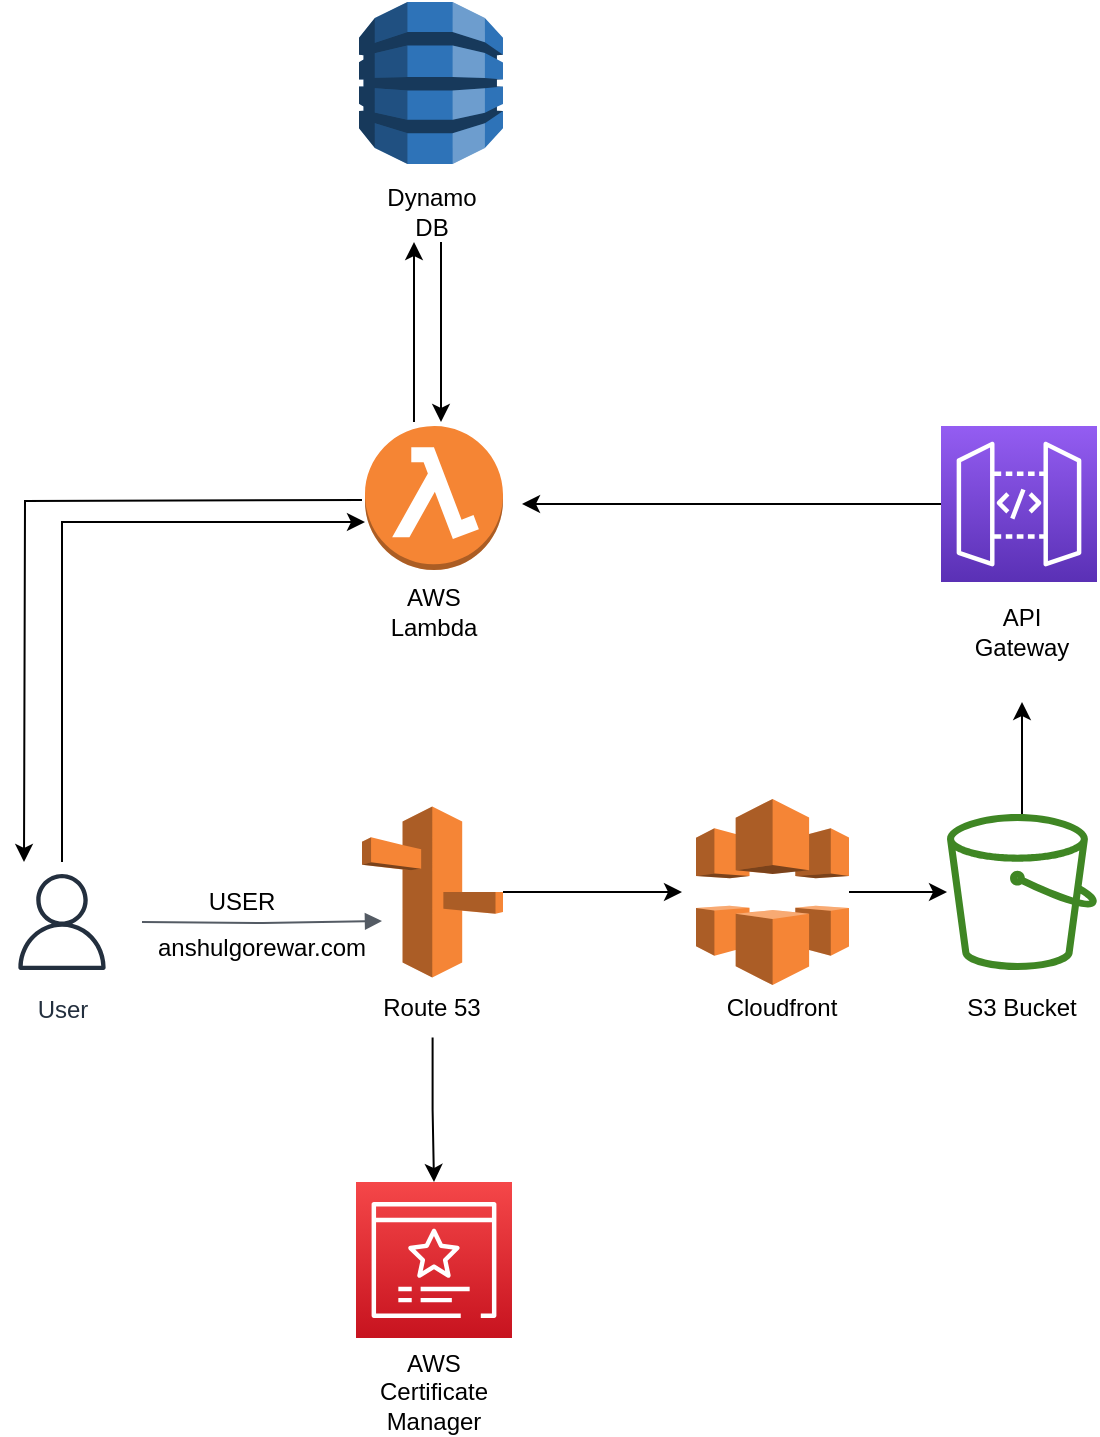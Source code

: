 <mxfile version="21.5.0" type="device">
  <diagram name="Page-1" id="4Rj-1Lc_wGj_2iHSTkpQ">
    <mxGraphModel dx="834" dy="1853" grid="1" gridSize="10" guides="1" tooltips="1" connect="1" arrows="1" fold="1" page="1" pageScale="1" pageWidth="850" pageHeight="1100" math="0" shadow="0">
      <root>
        <mxCell id="0" />
        <mxCell id="1" parent="0" />
        <mxCell id="449a1LVatcPoVBru0w-b-43" style="edgeStyle=orthogonalEdgeStyle;rounded=0;orthogonalLoop=1;jettySize=auto;html=1;" edge="1" parent="1" source="449a1LVatcPoVBru0w-b-1" target="449a1LVatcPoVBru0w-b-20">
          <mxGeometry relative="1" as="geometry">
            <mxPoint x="70" y="250" as="sourcePoint" />
            <Array as="points">
              <mxPoint x="70" y="90" />
            </Array>
          </mxGeometry>
        </mxCell>
        <mxCell id="449a1LVatcPoVBru0w-b-1" value="User" style="sketch=0;outlineConnect=0;fontColor=#232F3E;gradientColor=none;strokeColor=#232F3E;fillColor=#ffffff;dashed=0;verticalLabelPosition=bottom;verticalAlign=top;align=center;html=1;fontSize=12;fontStyle=0;aspect=fixed;shape=mxgraph.aws4.resourceIcon;resIcon=mxgraph.aws4.user;" vertex="1" parent="1">
          <mxGeometry x="40" y="260" width="60" height="60" as="geometry" />
        </mxCell>
        <mxCell id="449a1LVatcPoVBru0w-b-3" value="" style="edgeStyle=orthogonalEdgeStyle;html=1;endArrow=block;elbow=vertical;startArrow=none;endFill=1;strokeColor=#545B64;rounded=0;" edge="1" parent="1">
          <mxGeometry width="100" relative="1" as="geometry">
            <mxPoint x="110" y="290" as="sourcePoint" />
            <mxPoint x="230" y="289.5" as="targetPoint" />
          </mxGeometry>
        </mxCell>
        <mxCell id="449a1LVatcPoVBru0w-b-4" value="USER" style="text;strokeColor=none;align=center;fillColor=none;html=1;verticalAlign=middle;whiteSpace=wrap;rounded=0;" vertex="1" parent="1">
          <mxGeometry x="140" y="270" width="40" height="20" as="geometry" />
        </mxCell>
        <mxCell id="449a1LVatcPoVBru0w-b-5" value="anshulgorewar.com" style="text;strokeColor=none;align=center;fillColor=none;html=1;verticalAlign=middle;whiteSpace=wrap;rounded=0;" vertex="1" parent="1">
          <mxGeometry x="140" y="287.75" width="60" height="30" as="geometry" />
        </mxCell>
        <mxCell id="449a1LVatcPoVBru0w-b-11" style="edgeStyle=orthogonalEdgeStyle;rounded=0;orthogonalLoop=1;jettySize=auto;html=1;" edge="1" parent="1" source="449a1LVatcPoVBru0w-b-6">
          <mxGeometry relative="1" as="geometry">
            <mxPoint x="380" y="275" as="targetPoint" />
          </mxGeometry>
        </mxCell>
        <mxCell id="449a1LVatcPoVBru0w-b-6" value="" style="outlineConnect=0;dashed=0;verticalLabelPosition=bottom;verticalAlign=top;align=center;html=1;shape=mxgraph.aws3.route_53;fillColor=#F58536;gradientColor=none;" vertex="1" parent="1">
          <mxGeometry x="220" y="232.25" width="70.5" height="85.5" as="geometry" />
        </mxCell>
        <mxCell id="449a1LVatcPoVBru0w-b-32" style="edgeStyle=orthogonalEdgeStyle;rounded=0;orthogonalLoop=1;jettySize=auto;html=1;" edge="1" parent="1" source="449a1LVatcPoVBru0w-b-7" target="449a1LVatcPoVBru0w-b-33">
          <mxGeometry relative="1" as="geometry">
            <mxPoint x="255.25" y="430" as="targetPoint" />
          </mxGeometry>
        </mxCell>
        <mxCell id="449a1LVatcPoVBru0w-b-7" value="Route 53" style="text;strokeColor=none;align=center;fillColor=none;html=1;verticalAlign=middle;whiteSpace=wrap;rounded=0;" vertex="1" parent="1">
          <mxGeometry x="225.25" y="317.75" width="60" height="30" as="geometry" />
        </mxCell>
        <mxCell id="449a1LVatcPoVBru0w-b-23" style="edgeStyle=orthogonalEdgeStyle;rounded=0;orthogonalLoop=1;jettySize=auto;html=1;" edge="1" parent="1" source="449a1LVatcPoVBru0w-b-8">
          <mxGeometry relative="1" as="geometry">
            <mxPoint x="300" y="81" as="targetPoint" />
          </mxGeometry>
        </mxCell>
        <mxCell id="449a1LVatcPoVBru0w-b-8" value="" style="sketch=0;points=[[0,0,0],[0.25,0,0],[0.5,0,0],[0.75,0,0],[1,0,0],[0,1,0],[0.25,1,0],[0.5,1,0],[0.75,1,0],[1,1,0],[0,0.25,0],[0,0.5,0],[0,0.75,0],[1,0.25,0],[1,0.5,0],[1,0.75,0]];outlineConnect=0;fontColor=#232F3E;gradientColor=#945DF2;gradientDirection=north;fillColor=#5A30B5;strokeColor=#ffffff;dashed=0;verticalLabelPosition=bottom;verticalAlign=top;align=center;html=1;fontSize=12;fontStyle=0;aspect=fixed;shape=mxgraph.aws4.resourceIcon;resIcon=mxgraph.aws4.api_gateway;" vertex="1" parent="1">
          <mxGeometry x="509.5" y="42" width="78" height="78" as="geometry" />
        </mxCell>
        <mxCell id="449a1LVatcPoVBru0w-b-16" style="edgeStyle=orthogonalEdgeStyle;rounded=0;orthogonalLoop=1;jettySize=auto;html=1;" edge="1" parent="1" source="449a1LVatcPoVBru0w-b-9" target="449a1LVatcPoVBru0w-b-17">
          <mxGeometry relative="1" as="geometry">
            <mxPoint x="550" y="275" as="targetPoint" />
          </mxGeometry>
        </mxCell>
        <mxCell id="449a1LVatcPoVBru0w-b-9" value="" style="outlineConnect=0;dashed=0;verticalLabelPosition=bottom;verticalAlign=top;align=center;html=1;shape=mxgraph.aws3.cloudfront;fillColor=#F58536;gradientColor=none;" vertex="1" parent="1">
          <mxGeometry x="387" y="228.5" width="76.5" height="93" as="geometry" />
        </mxCell>
        <mxCell id="449a1LVatcPoVBru0w-b-10" value="Cloudfront" style="text;strokeColor=none;align=center;fillColor=none;html=1;verticalAlign=middle;whiteSpace=wrap;rounded=0;" vertex="1" parent="1">
          <mxGeometry x="400" y="317.75" width="60" height="30" as="geometry" />
        </mxCell>
        <mxCell id="449a1LVatcPoVBru0w-b-13" value="API Gateway" style="text;strokeColor=none;align=center;fillColor=none;html=1;verticalAlign=middle;whiteSpace=wrap;rounded=0;" vertex="1" parent="1">
          <mxGeometry x="520" y="130" width="60" height="30" as="geometry" />
        </mxCell>
        <mxCell id="449a1LVatcPoVBru0w-b-19" style="edgeStyle=orthogonalEdgeStyle;rounded=0;orthogonalLoop=1;jettySize=auto;html=1;" edge="1" parent="1" source="449a1LVatcPoVBru0w-b-17">
          <mxGeometry relative="1" as="geometry">
            <mxPoint x="550" y="180" as="targetPoint" />
          </mxGeometry>
        </mxCell>
        <mxCell id="449a1LVatcPoVBru0w-b-17" value="" style="sketch=0;outlineConnect=0;fontColor=#232F3E;gradientColor=none;fillColor=#3F8624;strokeColor=none;dashed=0;verticalLabelPosition=bottom;verticalAlign=top;align=center;html=1;fontSize=12;fontStyle=0;aspect=fixed;pointerEvents=1;shape=mxgraph.aws4.bucket;" vertex="1" parent="1">
          <mxGeometry x="512.5" y="236" width="75" height="78" as="geometry" />
        </mxCell>
        <mxCell id="449a1LVatcPoVBru0w-b-18" value="S3 Bucket" style="text;strokeColor=none;align=center;fillColor=none;html=1;verticalAlign=middle;whiteSpace=wrap;rounded=0;" vertex="1" parent="1">
          <mxGeometry x="520" y="317.75" width="60" height="30" as="geometry" />
        </mxCell>
        <mxCell id="449a1LVatcPoVBru0w-b-29" style="edgeStyle=orthogonalEdgeStyle;rounded=0;orthogonalLoop=1;jettySize=auto;html=1;exitX=0.355;exitY=-0.028;exitDx=0;exitDy=0;exitPerimeter=0;" edge="1" parent="1" source="449a1LVatcPoVBru0w-b-20">
          <mxGeometry relative="1" as="geometry">
            <mxPoint x="246" y="-50" as="targetPoint" />
            <mxPoint x="246" y="22" as="sourcePoint" />
          </mxGeometry>
        </mxCell>
        <mxCell id="449a1LVatcPoVBru0w-b-36" style="edgeStyle=orthogonalEdgeStyle;rounded=0;orthogonalLoop=1;jettySize=auto;html=1;" edge="1" parent="1">
          <mxGeometry relative="1" as="geometry">
            <mxPoint x="220" y="79" as="sourcePoint" />
            <mxPoint x="51" y="260" as="targetPoint" />
          </mxGeometry>
        </mxCell>
        <mxCell id="449a1LVatcPoVBru0w-b-20" value="" style="outlineConnect=0;dashed=0;verticalLabelPosition=bottom;verticalAlign=top;align=center;html=1;shape=mxgraph.aws3.lambda_function;fillColor=#F58534;gradientColor=none;" vertex="1" parent="1">
          <mxGeometry x="221.5" y="42" width="69" height="72" as="geometry" />
        </mxCell>
        <mxCell id="449a1LVatcPoVBru0w-b-21" value="AWS Lambda" style="text;strokeColor=none;align=center;fillColor=none;html=1;verticalAlign=middle;whiteSpace=wrap;rounded=0;" vertex="1" parent="1">
          <mxGeometry x="226" y="120" width="60" height="30" as="geometry" />
        </mxCell>
        <mxCell id="449a1LVatcPoVBru0w-b-25" value="" style="outlineConnect=0;dashed=0;verticalLabelPosition=bottom;verticalAlign=top;align=center;html=1;shape=mxgraph.aws3.dynamo_db;fillColor=#2E73B8;gradientColor=none;" vertex="1" parent="1">
          <mxGeometry x="218.5" y="-170" width="72" height="81" as="geometry" />
        </mxCell>
        <mxCell id="449a1LVatcPoVBru0w-b-31" style="edgeStyle=orthogonalEdgeStyle;rounded=0;orthogonalLoop=1;jettySize=auto;html=1;" edge="1" parent="1">
          <mxGeometry relative="1" as="geometry">
            <mxPoint x="259.5" y="40" as="targetPoint" />
            <mxPoint x="259.5" y="-50" as="sourcePoint" />
          </mxGeometry>
        </mxCell>
        <mxCell id="449a1LVatcPoVBru0w-b-26" value="Dynamo DB" style="text;strokeColor=none;align=center;fillColor=none;html=1;verticalAlign=middle;whiteSpace=wrap;rounded=0;" vertex="1" parent="1">
          <mxGeometry x="224.5" y="-80" width="60" height="30" as="geometry" />
        </mxCell>
        <mxCell id="449a1LVatcPoVBru0w-b-33" value="" style="sketch=0;points=[[0,0,0],[0.25,0,0],[0.5,0,0],[0.75,0,0],[1,0,0],[0,1,0],[0.25,1,0],[0.5,1,0],[0.75,1,0],[1,1,0],[0,0.25,0],[0,0.5,0],[0,0.75,0],[1,0.25,0],[1,0.5,0],[1,0.75,0]];outlineConnect=0;fontColor=#232F3E;gradientColor=#F54749;gradientDirection=north;fillColor=#C7131F;strokeColor=#ffffff;dashed=0;verticalLabelPosition=bottom;verticalAlign=top;align=center;html=1;fontSize=12;fontStyle=0;aspect=fixed;shape=mxgraph.aws4.resourceIcon;resIcon=mxgraph.aws4.certificate_manager_3;" vertex="1" parent="1">
          <mxGeometry x="217" y="420" width="78" height="78" as="geometry" />
        </mxCell>
        <mxCell id="449a1LVatcPoVBru0w-b-34" value="AWS Certificate Manager" style="text;strokeColor=none;align=center;fillColor=none;html=1;verticalAlign=middle;whiteSpace=wrap;rounded=0;" vertex="1" parent="1">
          <mxGeometry x="226" y="510" width="60" height="30" as="geometry" />
        </mxCell>
      </root>
    </mxGraphModel>
  </diagram>
</mxfile>
